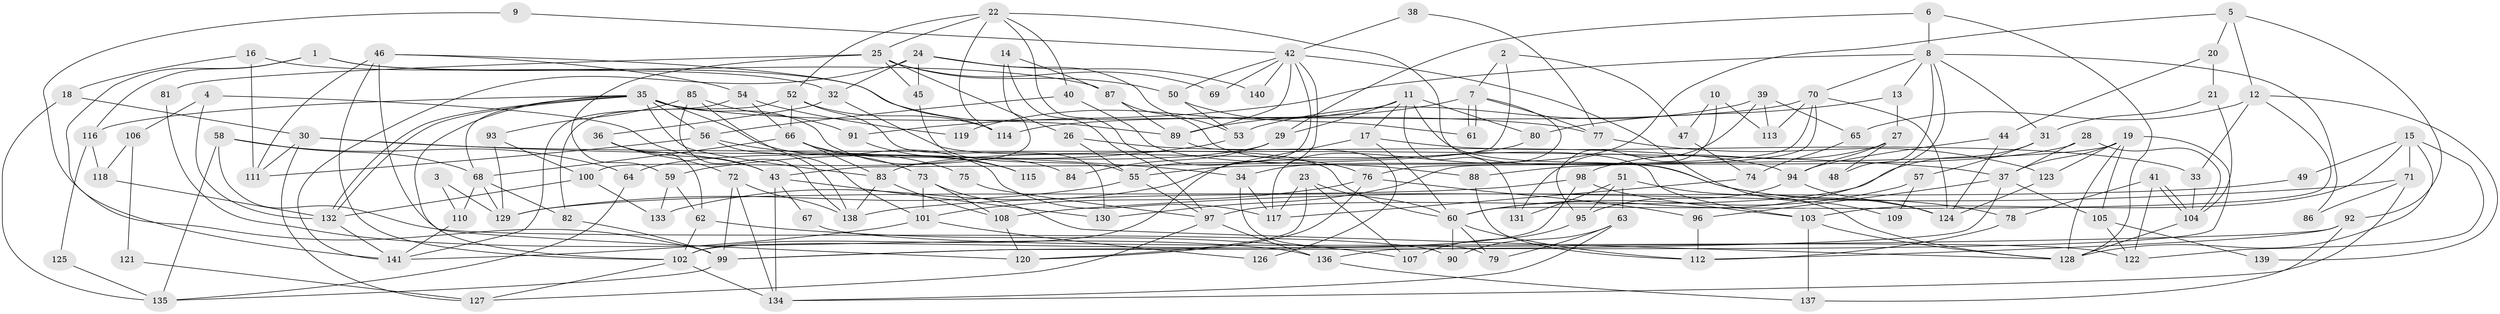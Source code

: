 // coarse degree distribution, {5: 0.23809523809523808, 4: 0.25, 8: 0.03571428571428571, 6: 0.09523809523809523, 9: 0.011904761904761904, 2: 0.16666666666666666, 10: 0.011904761904761904, 7: 0.08333333333333333, 3: 0.09523809523809523, 12: 0.011904761904761904}
// Generated by graph-tools (version 1.1) at 2025/54/03/04/25 21:54:41]
// undirected, 141 vertices, 282 edges
graph export_dot {
graph [start="1"]
  node [color=gray90,style=filled];
  1;
  2;
  3;
  4;
  5;
  6;
  7;
  8;
  9;
  10;
  11;
  12;
  13;
  14;
  15;
  16;
  17;
  18;
  19;
  20;
  21;
  22;
  23;
  24;
  25;
  26;
  27;
  28;
  29;
  30;
  31;
  32;
  33;
  34;
  35;
  36;
  37;
  38;
  39;
  40;
  41;
  42;
  43;
  44;
  45;
  46;
  47;
  48;
  49;
  50;
  51;
  52;
  53;
  54;
  55;
  56;
  57;
  58;
  59;
  60;
  61;
  62;
  63;
  64;
  65;
  66;
  67;
  68;
  69;
  70;
  71;
  72;
  73;
  74;
  75;
  76;
  77;
  78;
  79;
  80;
  81;
  82;
  83;
  84;
  85;
  86;
  87;
  88;
  89;
  90;
  91;
  92;
  93;
  94;
  95;
  96;
  97;
  98;
  99;
  100;
  101;
  102;
  103;
  104;
  105;
  106;
  107;
  108;
  109;
  110;
  111;
  112;
  113;
  114;
  115;
  116;
  117;
  118;
  119;
  120;
  121;
  122;
  123;
  124;
  125;
  126;
  127;
  128;
  129;
  130;
  131;
  132;
  133;
  134;
  135;
  136;
  137;
  138;
  139;
  140;
  141;
  1 -- 87;
  1 -- 141;
  1 -- 32;
  1 -- 116;
  2 -- 43;
  2 -- 7;
  2 -- 47;
  3 -- 110;
  3 -- 129;
  4 -- 132;
  4 -- 43;
  4 -- 106;
  5 -- 12;
  5 -- 20;
  5 -- 34;
  5 -- 92;
  6 -- 8;
  6 -- 128;
  6 -- 29;
  7 -- 61;
  7 -- 61;
  7 -- 117;
  7 -- 77;
  7 -- 89;
  8 -- 70;
  8 -- 60;
  8 -- 13;
  8 -- 31;
  8 -- 48;
  8 -- 86;
  8 -- 91;
  9 -- 99;
  9 -- 42;
  10 -- 95;
  10 -- 113;
  10 -- 47;
  11 -- 78;
  11 -- 29;
  11 -- 17;
  11 -- 80;
  11 -- 119;
  11 -- 131;
  12 -- 33;
  12 -- 65;
  12 -- 60;
  12 -- 139;
  13 -- 80;
  13 -- 27;
  14 -- 97;
  14 -- 100;
  14 -- 87;
  15 -- 128;
  15 -- 103;
  15 -- 49;
  15 -- 71;
  15 -- 122;
  16 -- 18;
  16 -- 111;
  16 -- 89;
  17 -- 60;
  17 -- 33;
  17 -- 133;
  18 -- 30;
  18 -- 135;
  19 -- 123;
  19 -- 128;
  19 -- 37;
  19 -- 55;
  19 -- 105;
  19 -- 136;
  20 -- 44;
  20 -- 21;
  21 -- 31;
  21 -- 104;
  22 -- 25;
  22 -- 52;
  22 -- 40;
  22 -- 76;
  22 -- 114;
  22 -- 124;
  23 -- 60;
  23 -- 120;
  23 -- 107;
  23 -- 117;
  24 -- 32;
  24 -- 141;
  24 -- 45;
  24 -- 53;
  24 -- 140;
  25 -- 26;
  25 -- 45;
  25 -- 50;
  25 -- 59;
  25 -- 69;
  25 -- 81;
  26 -- 94;
  26 -- 55;
  27 -- 98;
  27 -- 48;
  27 -- 94;
  28 -- 37;
  28 -- 88;
  28 -- 104;
  29 -- 64;
  29 -- 84;
  30 -- 34;
  30 -- 37;
  30 -- 111;
  30 -- 127;
  31 -- 97;
  31 -- 57;
  32 -- 36;
  32 -- 60;
  33 -- 104;
  34 -- 117;
  34 -- 79;
  35 -- 132;
  35 -- 132;
  35 -- 102;
  35 -- 56;
  35 -- 68;
  35 -- 77;
  35 -- 83;
  35 -- 84;
  35 -- 116;
  35 -- 117;
  36 -- 62;
  36 -- 72;
  36 -- 43;
  37 -- 99;
  37 -- 96;
  37 -- 105;
  38 -- 42;
  38 -- 77;
  39 -- 131;
  39 -- 53;
  39 -- 65;
  39 -- 113;
  40 -- 56;
  40 -- 88;
  41 -- 122;
  41 -- 104;
  41 -- 104;
  41 -- 78;
  42 -- 102;
  42 -- 89;
  42 -- 50;
  42 -- 55;
  42 -- 69;
  42 -- 109;
  42 -- 140;
  43 -- 130;
  43 -- 67;
  43 -- 134;
  44 -- 94;
  44 -- 124;
  45 -- 55;
  46 -- 102;
  46 -- 120;
  46 -- 54;
  46 -- 111;
  46 -- 114;
  47 -- 74;
  49 -- 138;
  50 -- 53;
  50 -- 61;
  51 -- 63;
  51 -- 128;
  51 -- 95;
  51 -- 131;
  52 -- 114;
  52 -- 82;
  52 -- 66;
  52 -- 130;
  53 -- 59;
  54 -- 66;
  54 -- 119;
  54 -- 141;
  55 -- 97;
  55 -- 129;
  56 -- 111;
  56 -- 75;
  56 -- 138;
  57 -- 60;
  57 -- 109;
  58 -- 68;
  58 -- 90;
  58 -- 64;
  58 -- 135;
  59 -- 62;
  59 -- 133;
  60 -- 79;
  60 -- 90;
  60 -- 112;
  62 -- 102;
  62 -- 107;
  63 -- 79;
  63 -- 134;
  63 -- 90;
  64 -- 135;
  65 -- 74;
  66 -- 68;
  66 -- 73;
  66 -- 83;
  66 -- 115;
  67 -- 122;
  68 -- 129;
  68 -- 82;
  68 -- 110;
  70 -- 124;
  70 -- 114;
  70 -- 76;
  70 -- 113;
  70 -- 130;
  71 -- 108;
  71 -- 86;
  71 -- 134;
  72 -- 138;
  72 -- 134;
  72 -- 99;
  73 -- 101;
  73 -- 108;
  73 -- 128;
  74 -- 117;
  75 -- 97;
  76 -- 96;
  76 -- 101;
  76 -- 120;
  77 -- 123;
  78 -- 112;
  80 -- 83;
  81 -- 136;
  82 -- 99;
  83 -- 108;
  83 -- 138;
  85 -- 138;
  85 -- 93;
  85 -- 91;
  85 -- 101;
  87 -- 89;
  87 -- 103;
  88 -- 112;
  89 -- 126;
  91 -- 115;
  92 -- 112;
  92 -- 99;
  92 -- 137;
  93 -- 100;
  93 -- 129;
  94 -- 95;
  94 -- 124;
  95 -- 107;
  96 -- 112;
  97 -- 136;
  97 -- 127;
  98 -- 103;
  98 -- 102;
  98 -- 129;
  99 -- 135;
  100 -- 133;
  100 -- 132;
  101 -- 126;
  101 -- 141;
  102 -- 127;
  102 -- 134;
  103 -- 128;
  103 -- 137;
  104 -- 128;
  105 -- 122;
  105 -- 139;
  106 -- 118;
  106 -- 121;
  108 -- 120;
  110 -- 141;
  116 -- 118;
  116 -- 125;
  118 -- 132;
  121 -- 127;
  123 -- 124;
  125 -- 135;
  132 -- 141;
  136 -- 137;
}
